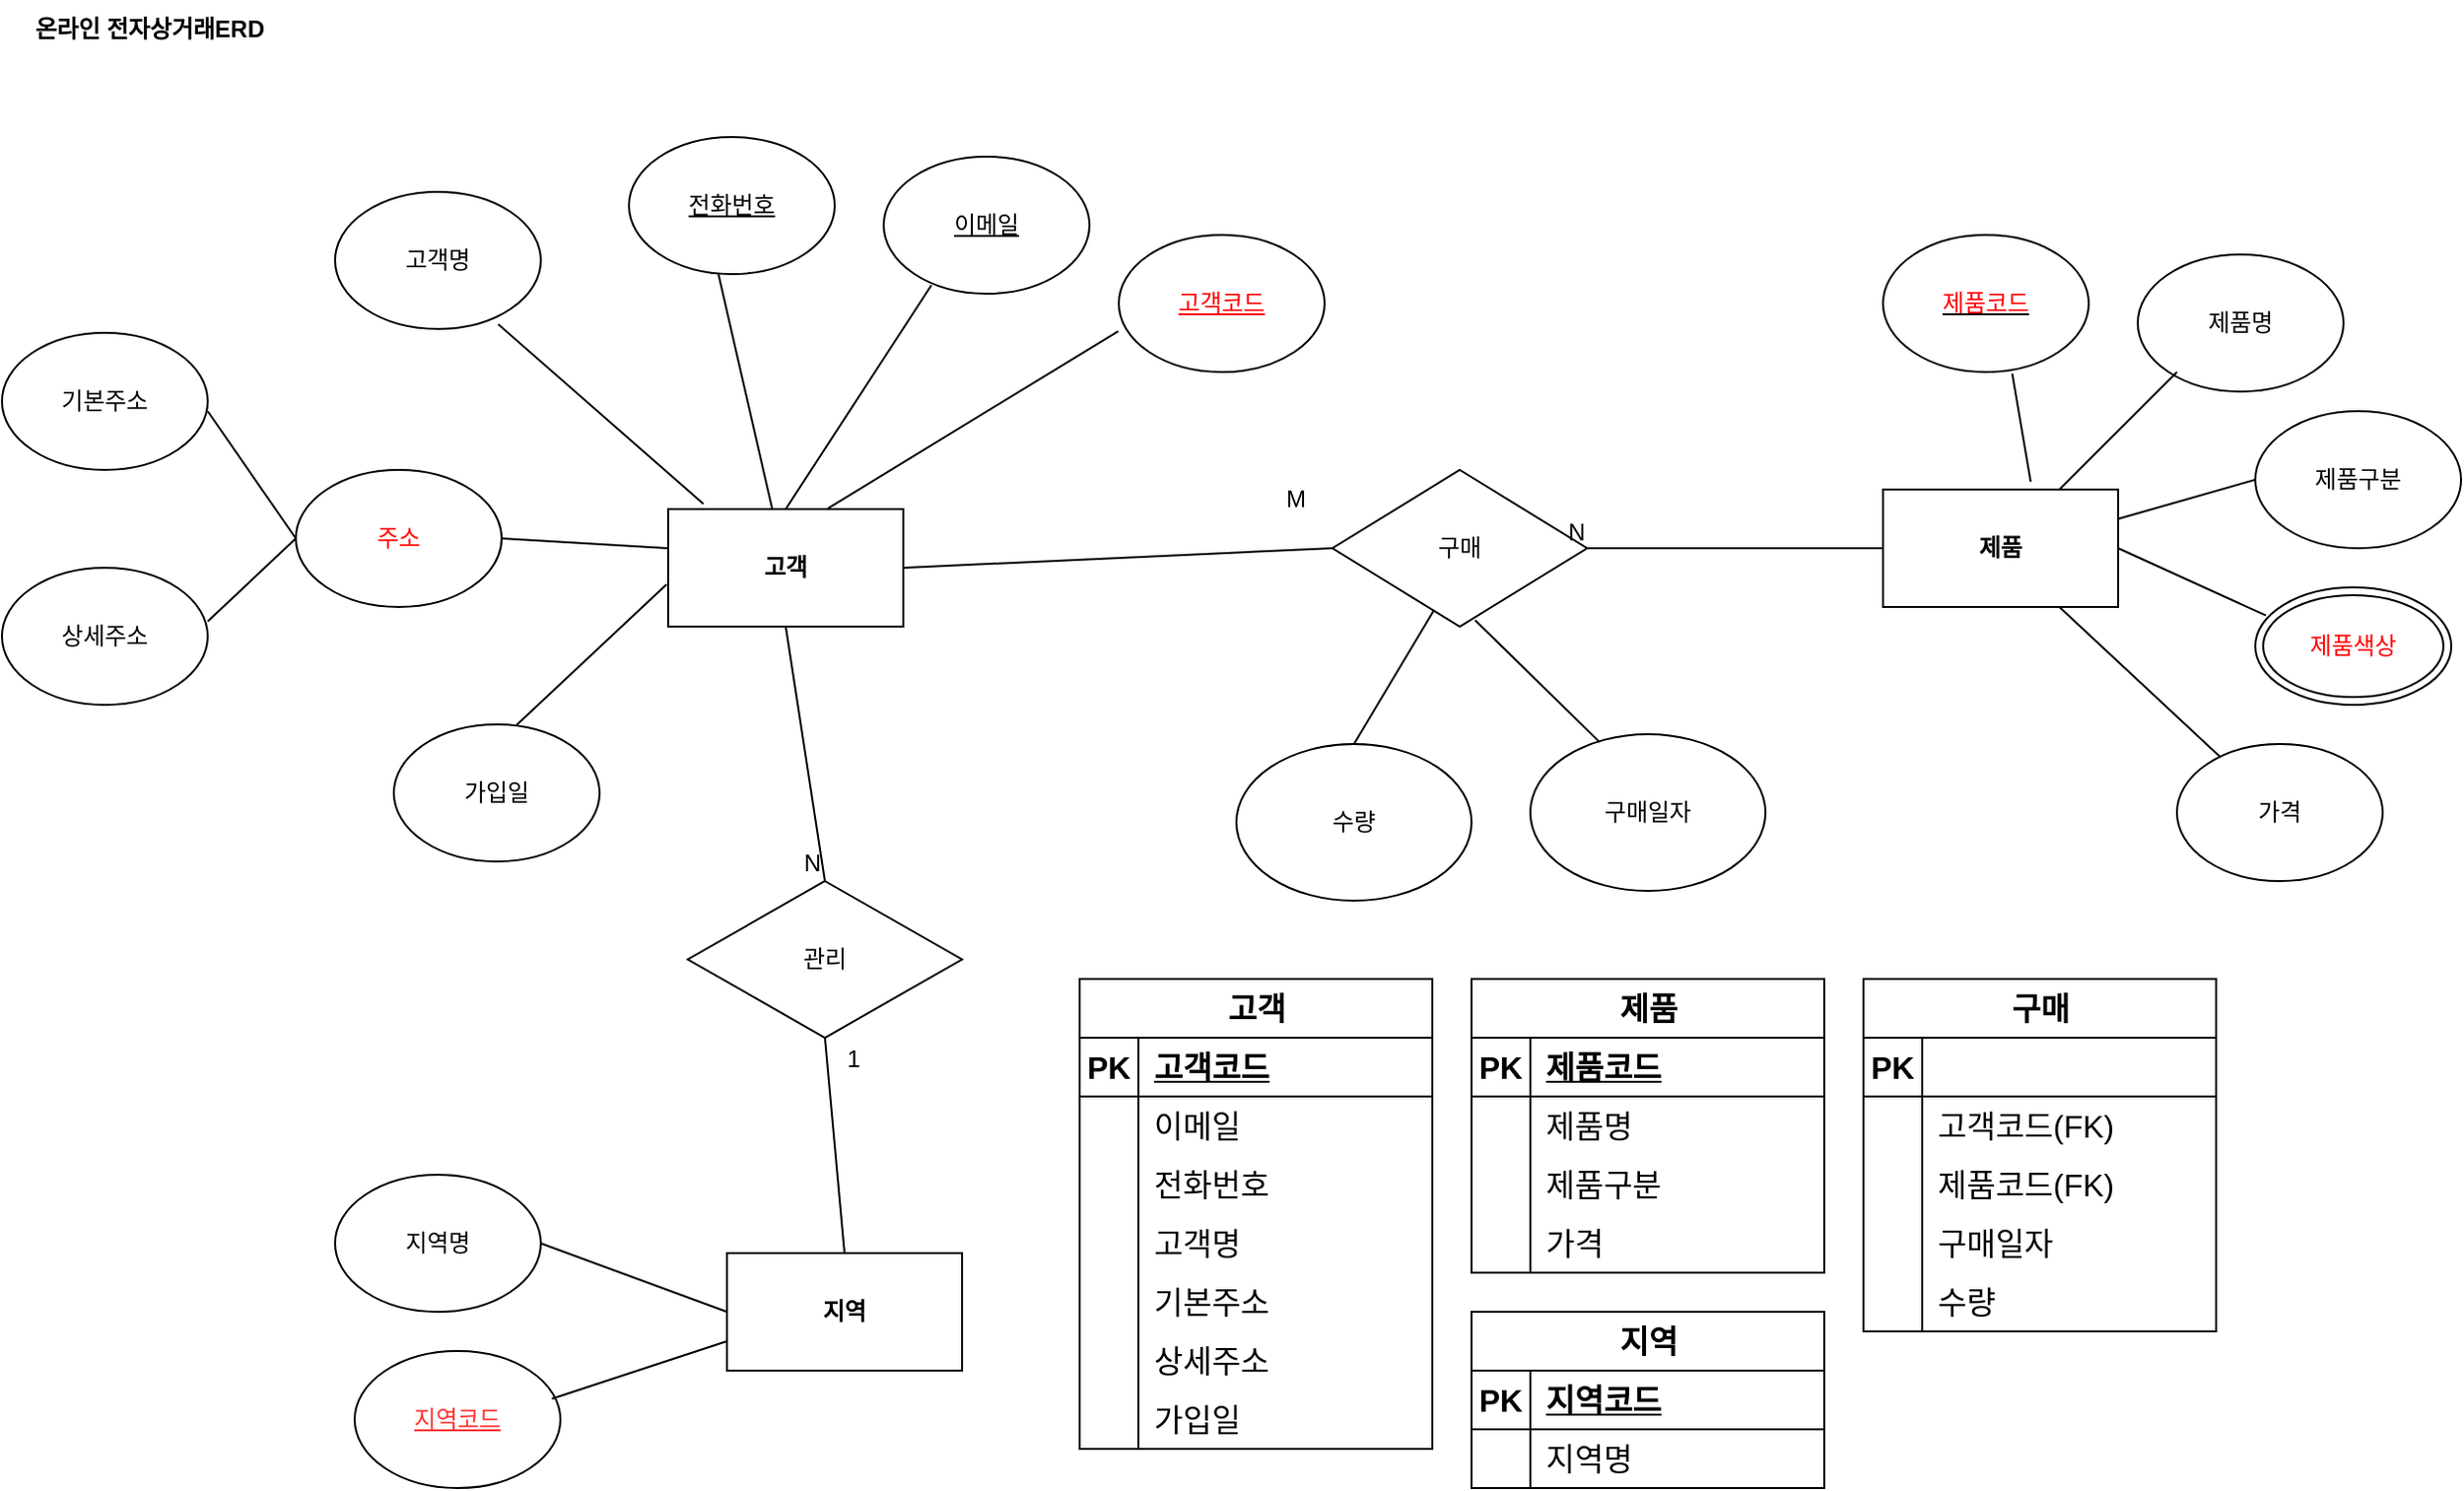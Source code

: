 <mxfile version="22.1.16" type="github">
  <diagram name="페이지-1" id="Gq8Mpnn2JN46EDsMWv6A">
    <mxGraphModel dx="571" dy="670" grid="1" gridSize="10" guides="1" tooltips="1" connect="1" arrows="1" fold="1" page="1" pageScale="1" pageWidth="1390" pageHeight="980" math="0" shadow="0">
      <root>
        <mxCell id="0" />
        <mxCell id="1" parent="0" />
        <mxCell id="vowOgIwN2U-q6foPGj1b-1" value="&lt;b&gt;고객&lt;/b&gt;" style="rounded=0;whiteSpace=wrap;html=1;" parent="1" vertex="1">
          <mxGeometry x="380" y="390" width="120" height="60" as="geometry" />
        </mxCell>
        <mxCell id="vowOgIwN2U-q6foPGj1b-2" value="&lt;font color=&quot;#ff0000&quot;&gt;&lt;u&gt;고객코드&lt;/u&gt;&lt;/font&gt;" style="ellipse;whiteSpace=wrap;html=1;" parent="1" vertex="1">
          <mxGeometry x="610" y="250" width="105" height="70" as="geometry" />
        </mxCell>
        <mxCell id="vowOgIwN2U-q6foPGj1b-4" value="&lt;u&gt;전화번호&lt;/u&gt;" style="ellipse;whiteSpace=wrap;html=1;" parent="1" vertex="1">
          <mxGeometry x="360" y="200" width="105" height="70" as="geometry" />
        </mxCell>
        <mxCell id="vowOgIwN2U-q6foPGj1b-5" value="고객명" style="ellipse;whiteSpace=wrap;html=1;" parent="1" vertex="1">
          <mxGeometry x="210" y="228" width="105" height="70" as="geometry" />
        </mxCell>
        <mxCell id="vowOgIwN2U-q6foPGj1b-6" value="&lt;u&gt;이메일&lt;/u&gt;" style="ellipse;whiteSpace=wrap;html=1;" parent="1" vertex="1">
          <mxGeometry x="490" y="210" width="105" height="70" as="geometry" />
        </mxCell>
        <mxCell id="vowOgIwN2U-q6foPGj1b-9" value="가입일" style="ellipse;whiteSpace=wrap;html=1;" parent="1" vertex="1">
          <mxGeometry x="240" y="500" width="105" height="70" as="geometry" />
        </mxCell>
        <mxCell id="vowOgIwN2U-q6foPGj1b-10" value="&lt;font color=&quot;#ff0000&quot;&gt;주소&lt;/font&gt;" style="ellipse;whiteSpace=wrap;html=1;" parent="1" vertex="1">
          <mxGeometry x="190" y="370" width="105" height="70" as="geometry" />
        </mxCell>
        <mxCell id="vowOgIwN2U-q6foPGj1b-11" value="기본주소" style="ellipse;whiteSpace=wrap;html=1;" parent="1" vertex="1">
          <mxGeometry x="40" y="300" width="105" height="70" as="geometry" />
        </mxCell>
        <mxCell id="vowOgIwN2U-q6foPGj1b-12" value="상세주소" style="ellipse;whiteSpace=wrap;html=1;" parent="1" vertex="1">
          <mxGeometry x="40" y="420" width="105" height="70" as="geometry" />
        </mxCell>
        <mxCell id="vowOgIwN2U-q6foPGj1b-13" value="&lt;b&gt;제품&lt;/b&gt;" style="rounded=0;whiteSpace=wrap;html=1;" parent="1" vertex="1">
          <mxGeometry x="1000" y="380" width="120" height="60" as="geometry" />
        </mxCell>
        <mxCell id="vowOgIwN2U-q6foPGj1b-14" value="제품명" style="ellipse;whiteSpace=wrap;html=1;" parent="1" vertex="1">
          <mxGeometry x="1130" y="260" width="105" height="70" as="geometry" />
        </mxCell>
        <mxCell id="vowOgIwN2U-q6foPGj1b-15" value="&lt;u&gt;&lt;font color=&quot;#ff0000&quot;&gt;제품코드&lt;/font&gt;&lt;/u&gt;" style="ellipse;whiteSpace=wrap;html=1;" parent="1" vertex="1">
          <mxGeometry x="1000" y="250" width="105" height="70" as="geometry" />
        </mxCell>
        <mxCell id="vowOgIwN2U-q6foPGj1b-16" value="제품구분" style="ellipse;whiteSpace=wrap;html=1;" parent="1" vertex="1">
          <mxGeometry x="1190" y="340" width="105" height="70" as="geometry" />
        </mxCell>
        <mxCell id="vowOgIwN2U-q6foPGj1b-18" value="가격" style="ellipse;whiteSpace=wrap;html=1;" parent="1" vertex="1">
          <mxGeometry x="1150" y="510" width="105" height="70" as="geometry" />
        </mxCell>
        <mxCell id="vowOgIwN2U-q6foPGj1b-20" value="&lt;b&gt;지역&lt;/b&gt;" style="rounded=0;whiteSpace=wrap;html=1;" parent="1" vertex="1">
          <mxGeometry x="410" y="770" width="120" height="60" as="geometry" />
        </mxCell>
        <mxCell id="vowOgIwN2U-q6foPGj1b-21" value="지역명" style="ellipse;whiteSpace=wrap;html=1;" parent="1" vertex="1">
          <mxGeometry x="210" y="730" width="105" height="70" as="geometry" />
        </mxCell>
        <mxCell id="vowOgIwN2U-q6foPGj1b-22" value="&lt;font color=&quot;#ff3333&quot;&gt;&lt;u&gt;지역코드&lt;/u&gt;&lt;/font&gt;" style="ellipse;whiteSpace=wrap;html=1;" parent="1" vertex="1">
          <mxGeometry x="220" y="820" width="105" height="70" as="geometry" />
        </mxCell>
        <mxCell id="vowOgIwN2U-q6foPGj1b-24" value="" style="endArrow=none;html=1;rounded=0;exitX=0.5;exitY=0;exitDx=0;exitDy=0;entryX=0.232;entryY=0.937;entryDx=0;entryDy=0;entryPerimeter=0;" parent="1" source="vowOgIwN2U-q6foPGj1b-1" target="vowOgIwN2U-q6foPGj1b-6" edge="1">
          <mxGeometry width="50" height="50" relative="1" as="geometry">
            <mxPoint x="539.58" y="396.16" as="sourcePoint" />
            <mxPoint x="520" y="300" as="targetPoint" />
          </mxGeometry>
        </mxCell>
        <mxCell id="vowOgIwN2U-q6foPGj1b-25" value="" style="endArrow=none;html=1;rounded=0;entryX=0.5;entryY=1;entryDx=0;entryDy=0;" parent="1" source="vowOgIwN2U-q6foPGj1b-1" edge="1">
          <mxGeometry width="50" height="50" relative="1" as="geometry">
            <mxPoint x="419.35" y="385.02" as="sourcePoint" />
            <mxPoint x="405.65" y="270" as="targetPoint" />
          </mxGeometry>
        </mxCell>
        <mxCell id="vowOgIwN2U-q6foPGj1b-26" value="" style="endArrow=none;html=1;rounded=0;entryX=0.793;entryY=0.966;entryDx=0;entryDy=0;entryPerimeter=0;exitX=0.15;exitY=-0.044;exitDx=0;exitDy=0;exitPerimeter=0;" parent="1" source="vowOgIwN2U-q6foPGj1b-1" target="vowOgIwN2U-q6foPGj1b-5" edge="1">
          <mxGeometry width="50" height="50" relative="1" as="geometry">
            <mxPoint x="337.35" y="418" as="sourcePoint" />
            <mxPoint x="310" y="298" as="targetPoint" />
          </mxGeometry>
        </mxCell>
        <mxCell id="vowOgIwN2U-q6foPGj1b-27" value="" style="endArrow=none;html=1;rounded=0;exitX=0.679;exitY=-0.005;exitDx=0;exitDy=0;exitPerimeter=0;entryX=-0.003;entryY=0.702;entryDx=0;entryDy=0;entryPerimeter=0;" parent="1" source="vowOgIwN2U-q6foPGj1b-1" target="vowOgIwN2U-q6foPGj1b-2" edge="1">
          <mxGeometry width="50" height="50" relative="1" as="geometry">
            <mxPoint x="471.98" y="390.0" as="sourcePoint" />
            <mxPoint x="613.016" y="310.353" as="targetPoint" />
          </mxGeometry>
        </mxCell>
        <mxCell id="vowOgIwN2U-q6foPGj1b-34" value="" style="endArrow=none;html=1;rounded=0;exitX=1;exitY=0.5;exitDx=0;exitDy=0;" parent="1" source="vowOgIwN2U-q6foPGj1b-10" edge="1">
          <mxGeometry width="50" height="50" relative="1" as="geometry">
            <mxPoint x="330" y="460" as="sourcePoint" />
            <mxPoint x="380" y="410" as="targetPoint" />
          </mxGeometry>
        </mxCell>
        <mxCell id="vowOgIwN2U-q6foPGj1b-36" value="" style="endArrow=none;html=1;rounded=0;entryX=-0.007;entryY=0.642;entryDx=0;entryDy=0;entryPerimeter=0;exitX=0.597;exitY=0.004;exitDx=0;exitDy=0;exitPerimeter=0;" parent="1" source="vowOgIwN2U-q6foPGj1b-9" target="vowOgIwN2U-q6foPGj1b-1" edge="1">
          <mxGeometry width="50" height="50" relative="1" as="geometry">
            <mxPoint x="315" y="490" as="sourcePoint" />
            <mxPoint x="365" y="440" as="targetPoint" />
          </mxGeometry>
        </mxCell>
        <mxCell id="vowOgIwN2U-q6foPGj1b-37" value="" style="endArrow=none;html=1;rounded=0;entryX=0;entryY=0.5;entryDx=0;entryDy=0;" parent="1" target="vowOgIwN2U-q6foPGj1b-10" edge="1">
          <mxGeometry width="50" height="50" relative="1" as="geometry">
            <mxPoint x="145" y="340" as="sourcePoint" />
            <mxPoint x="190" y="400" as="targetPoint" />
          </mxGeometry>
        </mxCell>
        <mxCell id="vowOgIwN2U-q6foPGj1b-38" value="" style="endArrow=none;html=1;rounded=0;entryX=0;entryY=0.5;entryDx=0;entryDy=0;exitX=1;exitY=0.391;exitDx=0;exitDy=0;exitPerimeter=0;" parent="1" source="vowOgIwN2U-q6foPGj1b-12" target="vowOgIwN2U-q6foPGj1b-10" edge="1">
          <mxGeometry width="50" height="50" relative="1" as="geometry">
            <mxPoint x="145" y="429.57" as="sourcePoint" />
            <mxPoint x="191" y="480.57" as="targetPoint" />
          </mxGeometry>
        </mxCell>
        <mxCell id="vowOgIwN2U-q6foPGj1b-42" value="" style="endArrow=none;html=1;rounded=0;exitX=0.75;exitY=0;exitDx=0;exitDy=0;" parent="1" source="vowOgIwN2U-q6foPGj1b-13" edge="1">
          <mxGeometry width="50" height="50" relative="1" as="geometry">
            <mxPoint x="1100" y="370" as="sourcePoint" />
            <mxPoint x="1150" y="320" as="targetPoint" />
          </mxGeometry>
        </mxCell>
        <mxCell id="vowOgIwN2U-q6foPGj1b-43" value="" style="endArrow=none;html=1;rounded=0;entryX=0.628;entryY=1.012;entryDx=0;entryDy=0;entryPerimeter=0;exitX=0.628;exitY=-0.065;exitDx=0;exitDy=0;exitPerimeter=0;" parent="1" source="vowOgIwN2U-q6foPGj1b-13" target="vowOgIwN2U-q6foPGj1b-15" edge="1">
          <mxGeometry width="50" height="50" relative="1" as="geometry">
            <mxPoint x="1027.5" y="380" as="sourcePoint" />
            <mxPoint x="1077.5" y="330" as="targetPoint" />
          </mxGeometry>
        </mxCell>
        <mxCell id="vowOgIwN2U-q6foPGj1b-48" value="" style="endArrow=none;html=1;rounded=0;exitX=1;exitY=0.5;exitDx=0;exitDy=0;entryX=0;entryY=0.5;entryDx=0;entryDy=0;" parent="1" source="vowOgIwN2U-q6foPGj1b-21" target="vowOgIwN2U-q6foPGj1b-20" edge="1">
          <mxGeometry width="50" height="50" relative="1" as="geometry">
            <mxPoint x="320" y="760" as="sourcePoint" />
            <mxPoint x="380" y="720" as="targetPoint" />
          </mxGeometry>
        </mxCell>
        <mxCell id="vowOgIwN2U-q6foPGj1b-50" value="" style="endArrow=none;html=1;rounded=0;exitX=0.959;exitY=0.348;exitDx=0;exitDy=0;exitPerimeter=0;entryX=0;entryY=0.75;entryDx=0;entryDy=0;" parent="1" source="vowOgIwN2U-q6foPGj1b-22" target="vowOgIwN2U-q6foPGj1b-20" edge="1">
          <mxGeometry width="50" height="50" relative="1" as="geometry">
            <mxPoint x="320" y="860" as="sourcePoint" />
            <mxPoint x="370" y="810" as="targetPoint" />
          </mxGeometry>
        </mxCell>
        <mxCell id="vowOgIwN2U-q6foPGj1b-52" value="" style="endArrow=none;html=1;rounded=0;exitX=1;exitY=0.25;exitDx=0;exitDy=0;entryX=0;entryY=0.5;entryDx=0;entryDy=0;" parent="1" source="vowOgIwN2U-q6foPGj1b-13" target="vowOgIwN2U-q6foPGj1b-16" edge="1">
          <mxGeometry width="50" height="50" relative="1" as="geometry">
            <mxPoint x="1130" y="420" as="sourcePoint" />
            <mxPoint x="1180" y="370" as="targetPoint" />
          </mxGeometry>
        </mxCell>
        <mxCell id="vowOgIwN2U-q6foPGj1b-53" value="" style="endArrow=none;html=1;rounded=0;exitX=1;exitY=0.5;exitDx=0;exitDy=0;entryX=0.054;entryY=0.239;entryDx=0;entryDy=0;entryPerimeter=0;" parent="1" source="vowOgIwN2U-q6foPGj1b-13" target="vowOgIwN2U-q6foPGj1b-57" edge="1">
          <mxGeometry width="50" height="50" relative="1" as="geometry">
            <mxPoint x="1130" y="460" as="sourcePoint" />
            <mxPoint x="1190" y="450.02" as="targetPoint" />
          </mxGeometry>
        </mxCell>
        <mxCell id="vowOgIwN2U-q6foPGj1b-55" value="" style="endArrow=none;html=1;rounded=0;entryX=0.75;entryY=1;entryDx=0;entryDy=0;" parent="1" source="vowOgIwN2U-q6foPGj1b-18" target="vowOgIwN2U-q6foPGj1b-13" edge="1">
          <mxGeometry width="50" height="50" relative="1" as="geometry">
            <mxPoint x="1100" y="510" as="sourcePoint" />
            <mxPoint x="1150" y="460" as="targetPoint" />
          </mxGeometry>
        </mxCell>
        <mxCell id="vowOgIwN2U-q6foPGj1b-57" value="&lt;font color=&quot;#ff0000&quot;&gt;제품색상&lt;/font&gt;" style="ellipse;shape=doubleEllipse;whiteSpace=wrap;html=1;" parent="1" vertex="1">
          <mxGeometry x="1190" y="430" width="100" height="60" as="geometry" />
        </mxCell>
        <mxCell id="vowOgIwN2U-q6foPGj1b-58" value="관리" style="rhombus;whiteSpace=wrap;html=1;" parent="1" vertex="1">
          <mxGeometry x="390" y="580" width="140" height="80" as="geometry" />
        </mxCell>
        <mxCell id="vowOgIwN2U-q6foPGj1b-59" value="" style="endArrow=none;html=1;rounded=0;exitX=0.5;exitY=1;exitDx=0;exitDy=0;entryX=0.5;entryY=0;entryDx=0;entryDy=0;" parent="1" source="vowOgIwN2U-q6foPGj1b-1" target="vowOgIwN2U-q6foPGj1b-58" edge="1">
          <mxGeometry relative="1" as="geometry">
            <mxPoint x="435" y="500" as="sourcePoint" />
            <mxPoint x="595" y="500" as="targetPoint" />
          </mxGeometry>
        </mxCell>
        <mxCell id="vowOgIwN2U-q6foPGj1b-60" value="N" style="resizable=0;html=1;whiteSpace=wrap;align=right;verticalAlign=bottom;" parent="vowOgIwN2U-q6foPGj1b-59" connectable="0" vertex="1">
          <mxGeometry x="1" relative="1" as="geometry" />
        </mxCell>
        <mxCell id="vowOgIwN2U-q6foPGj1b-61" value="" style="endArrow=none;html=1;rounded=0;entryX=0.5;entryY=1;entryDx=0;entryDy=0;exitX=0.5;exitY=0;exitDx=0;exitDy=0;" parent="1" source="vowOgIwN2U-q6foPGj1b-20" target="vowOgIwN2U-q6foPGj1b-58" edge="1">
          <mxGeometry relative="1" as="geometry">
            <mxPoint x="390" y="720" as="sourcePoint" />
            <mxPoint x="550" y="720" as="targetPoint" />
          </mxGeometry>
        </mxCell>
        <mxCell id="vowOgIwN2U-q6foPGj1b-62" value="1" style="resizable=0;html=1;whiteSpace=wrap;align=right;verticalAlign=bottom;" parent="vowOgIwN2U-q6foPGj1b-61" connectable="0" vertex="1">
          <mxGeometry x="1" relative="1" as="geometry">
            <mxPoint x="20" y="20" as="offset" />
          </mxGeometry>
        </mxCell>
        <mxCell id="vowOgIwN2U-q6foPGj1b-63" value="구매" style="rhombus;whiteSpace=wrap;html=1;" parent="1" vertex="1">
          <mxGeometry x="719" y="370" width="130" height="80" as="geometry" />
        </mxCell>
        <mxCell id="vowOgIwN2U-q6foPGj1b-64" value="" style="endArrow=none;html=1;rounded=0;exitX=0;exitY=0.5;exitDx=0;exitDy=0;entryX=1;entryY=0.5;entryDx=0;entryDy=0;" parent="1" source="vowOgIwN2U-q6foPGj1b-13" target="vowOgIwN2U-q6foPGj1b-63" edge="1">
          <mxGeometry relative="1" as="geometry">
            <mxPoint x="990" y="410" as="sourcePoint" />
            <mxPoint x="850" y="409" as="targetPoint" />
          </mxGeometry>
        </mxCell>
        <mxCell id="vowOgIwN2U-q6foPGj1b-65" value="N" style="resizable=0;html=1;whiteSpace=wrap;align=right;verticalAlign=bottom;" parent="vowOgIwN2U-q6foPGj1b-64" connectable="0" vertex="1">
          <mxGeometry x="1" relative="1" as="geometry" />
        </mxCell>
        <mxCell id="vowOgIwN2U-q6foPGj1b-66" value="" style="endArrow=none;html=1;rounded=0;exitX=1;exitY=0.5;exitDx=0;exitDy=0;entryX=0;entryY=0.5;entryDx=0;entryDy=0;" parent="1" source="vowOgIwN2U-q6foPGj1b-1" target="vowOgIwN2U-q6foPGj1b-63" edge="1">
          <mxGeometry relative="1" as="geometry">
            <mxPoint x="510" y="430" as="sourcePoint" />
            <mxPoint x="670" y="430" as="targetPoint" />
          </mxGeometry>
        </mxCell>
        <mxCell id="vowOgIwN2U-q6foPGj1b-67" value="M" style="text;html=1;align=center;verticalAlign=middle;resizable=0;points=[];autosize=1;strokeColor=none;fillColor=none;" parent="1" vertex="1">
          <mxGeometry x="685" y="370" width="30" height="30" as="geometry" />
        </mxCell>
        <mxCell id="vowOgIwN2U-q6foPGj1b-68" value="수량" style="ellipse;whiteSpace=wrap;html=1;" parent="1" vertex="1">
          <mxGeometry x="670" y="510" width="120" height="80" as="geometry" />
        </mxCell>
        <mxCell id="vowOgIwN2U-q6foPGj1b-69" value="구매일자" style="ellipse;whiteSpace=wrap;html=1;" parent="1" vertex="1">
          <mxGeometry x="820" y="505" width="120" height="80" as="geometry" />
        </mxCell>
        <mxCell id="vowOgIwN2U-q6foPGj1b-71" value="" style="endArrow=none;html=1;rounded=0;entryX=0.397;entryY=0.9;entryDx=0;entryDy=0;entryPerimeter=0;exitX=0.5;exitY=0;exitDx=0;exitDy=0;" parent="1" source="vowOgIwN2U-q6foPGj1b-68" target="vowOgIwN2U-q6foPGj1b-63" edge="1">
          <mxGeometry width="50" height="50" relative="1" as="geometry">
            <mxPoint x="685" y="485" as="sourcePoint" />
            <mxPoint x="735" y="435" as="targetPoint" />
          </mxGeometry>
        </mxCell>
        <mxCell id="vowOgIwN2U-q6foPGj1b-72" value="" style="endArrow=none;html=1;rounded=0;exitX=0.295;exitY=0.051;exitDx=0;exitDy=0;exitPerimeter=0;entryX=0.56;entryY=0.959;entryDx=0;entryDy=0;entryPerimeter=0;" parent="1" source="vowOgIwN2U-q6foPGj1b-69" target="vowOgIwN2U-q6foPGj1b-63" edge="1">
          <mxGeometry width="50" height="50" relative="1" as="geometry">
            <mxPoint x="800" y="508" as="sourcePoint" />
            <mxPoint x="800" y="460" as="targetPoint" />
          </mxGeometry>
        </mxCell>
        <mxCell id="vowOgIwN2U-q6foPGj1b-73" value="&lt;b&gt;온라인 전자상거래ERD&lt;/b&gt;" style="text;html=1;align=center;verticalAlign=middle;resizable=0;points=[];autosize=1;strokeColor=none;fillColor=none;" parent="1" vertex="1">
          <mxGeometry x="40" y="130" width="150" height="30" as="geometry" />
        </mxCell>
        <mxCell id="w_WEyZHLhwYqxQTG-O3H-2" value="고객" style="shape=table;startSize=30;container=1;collapsible=1;childLayout=tableLayout;fixedRows=1;rowLines=0;fontStyle=1;align=center;resizeLast=1;html=1;fontSize=16;" vertex="1" parent="1">
          <mxGeometry x="590" y="630" width="180" height="240" as="geometry" />
        </mxCell>
        <mxCell id="w_WEyZHLhwYqxQTG-O3H-3" value="" style="shape=tableRow;horizontal=0;startSize=0;swimlaneHead=0;swimlaneBody=0;fillColor=none;collapsible=0;dropTarget=0;points=[[0,0.5],[1,0.5]];portConstraint=eastwest;top=0;left=0;right=0;bottom=1;fontSize=16;" vertex="1" parent="w_WEyZHLhwYqxQTG-O3H-2">
          <mxGeometry y="30" width="180" height="30" as="geometry" />
        </mxCell>
        <mxCell id="w_WEyZHLhwYqxQTG-O3H-4" value="PK" style="shape=partialRectangle;connectable=0;fillColor=none;top=0;left=0;bottom=0;right=0;fontStyle=1;overflow=hidden;whiteSpace=wrap;html=1;fontSize=16;" vertex="1" parent="w_WEyZHLhwYqxQTG-O3H-3">
          <mxGeometry width="30" height="30" as="geometry">
            <mxRectangle width="30" height="30" as="alternateBounds" />
          </mxGeometry>
        </mxCell>
        <mxCell id="w_WEyZHLhwYqxQTG-O3H-5" value="고객코드" style="shape=partialRectangle;connectable=0;fillColor=none;top=0;left=0;bottom=0;right=0;align=left;spacingLeft=6;fontStyle=5;overflow=hidden;whiteSpace=wrap;html=1;fontSize=16;" vertex="1" parent="w_WEyZHLhwYqxQTG-O3H-3">
          <mxGeometry x="30" width="150" height="30" as="geometry">
            <mxRectangle width="150" height="30" as="alternateBounds" />
          </mxGeometry>
        </mxCell>
        <mxCell id="w_WEyZHLhwYqxQTG-O3H-6" value="" style="shape=tableRow;horizontal=0;startSize=0;swimlaneHead=0;swimlaneBody=0;fillColor=none;collapsible=0;dropTarget=0;points=[[0,0.5],[1,0.5]];portConstraint=eastwest;top=0;left=0;right=0;bottom=0;fontSize=16;" vertex="1" parent="w_WEyZHLhwYqxQTG-O3H-2">
          <mxGeometry y="60" width="180" height="30" as="geometry" />
        </mxCell>
        <mxCell id="w_WEyZHLhwYqxQTG-O3H-7" value="" style="shape=partialRectangle;connectable=0;fillColor=none;top=0;left=0;bottom=0;right=0;editable=1;overflow=hidden;whiteSpace=wrap;html=1;fontSize=16;" vertex="1" parent="w_WEyZHLhwYqxQTG-O3H-6">
          <mxGeometry width="30" height="30" as="geometry">
            <mxRectangle width="30" height="30" as="alternateBounds" />
          </mxGeometry>
        </mxCell>
        <mxCell id="w_WEyZHLhwYqxQTG-O3H-8" value="이메일" style="shape=partialRectangle;connectable=0;fillColor=none;top=0;left=0;bottom=0;right=0;align=left;spacingLeft=6;overflow=hidden;whiteSpace=wrap;html=1;fontSize=16;" vertex="1" parent="w_WEyZHLhwYqxQTG-O3H-6">
          <mxGeometry x="30" width="150" height="30" as="geometry">
            <mxRectangle width="150" height="30" as="alternateBounds" />
          </mxGeometry>
        </mxCell>
        <mxCell id="w_WEyZHLhwYqxQTG-O3H-9" value="" style="shape=tableRow;horizontal=0;startSize=0;swimlaneHead=0;swimlaneBody=0;fillColor=none;collapsible=0;dropTarget=0;points=[[0,0.5],[1,0.5]];portConstraint=eastwest;top=0;left=0;right=0;bottom=0;fontSize=16;" vertex="1" parent="w_WEyZHLhwYqxQTG-O3H-2">
          <mxGeometry y="90" width="180" height="30" as="geometry" />
        </mxCell>
        <mxCell id="w_WEyZHLhwYqxQTG-O3H-10" value="" style="shape=partialRectangle;connectable=0;fillColor=none;top=0;left=0;bottom=0;right=0;editable=1;overflow=hidden;whiteSpace=wrap;html=1;fontSize=16;" vertex="1" parent="w_WEyZHLhwYqxQTG-O3H-9">
          <mxGeometry width="30" height="30" as="geometry">
            <mxRectangle width="30" height="30" as="alternateBounds" />
          </mxGeometry>
        </mxCell>
        <mxCell id="w_WEyZHLhwYqxQTG-O3H-11" value="전화번호" style="shape=partialRectangle;connectable=0;fillColor=none;top=0;left=0;bottom=0;right=0;align=left;spacingLeft=6;overflow=hidden;whiteSpace=wrap;html=1;fontSize=16;" vertex="1" parent="w_WEyZHLhwYqxQTG-O3H-9">
          <mxGeometry x="30" width="150" height="30" as="geometry">
            <mxRectangle width="150" height="30" as="alternateBounds" />
          </mxGeometry>
        </mxCell>
        <mxCell id="w_WEyZHLhwYqxQTG-O3H-12" value="" style="shape=tableRow;horizontal=0;startSize=0;swimlaneHead=0;swimlaneBody=0;fillColor=none;collapsible=0;dropTarget=0;points=[[0,0.5],[1,0.5]];portConstraint=eastwest;top=0;left=0;right=0;bottom=0;fontSize=16;" vertex="1" parent="w_WEyZHLhwYqxQTG-O3H-2">
          <mxGeometry y="120" width="180" height="30" as="geometry" />
        </mxCell>
        <mxCell id="w_WEyZHLhwYqxQTG-O3H-13" value="" style="shape=partialRectangle;connectable=0;fillColor=none;top=0;left=0;bottom=0;right=0;editable=1;overflow=hidden;whiteSpace=wrap;html=1;fontSize=16;" vertex="1" parent="w_WEyZHLhwYqxQTG-O3H-12">
          <mxGeometry width="30" height="30" as="geometry">
            <mxRectangle width="30" height="30" as="alternateBounds" />
          </mxGeometry>
        </mxCell>
        <mxCell id="w_WEyZHLhwYqxQTG-O3H-14" value="고객명" style="shape=partialRectangle;connectable=0;fillColor=none;top=0;left=0;bottom=0;right=0;align=left;spacingLeft=6;overflow=hidden;whiteSpace=wrap;html=1;fontSize=16;" vertex="1" parent="w_WEyZHLhwYqxQTG-O3H-12">
          <mxGeometry x="30" width="150" height="30" as="geometry">
            <mxRectangle width="150" height="30" as="alternateBounds" />
          </mxGeometry>
        </mxCell>
        <mxCell id="w_WEyZHLhwYqxQTG-O3H-16" value="" style="shape=tableRow;horizontal=0;startSize=0;swimlaneHead=0;swimlaneBody=0;fillColor=none;collapsible=0;dropTarget=0;points=[[0,0.5],[1,0.5]];portConstraint=eastwest;top=0;left=0;right=0;bottom=0;fontSize=16;" vertex="1" parent="w_WEyZHLhwYqxQTG-O3H-2">
          <mxGeometry y="150" width="180" height="30" as="geometry" />
        </mxCell>
        <mxCell id="w_WEyZHLhwYqxQTG-O3H-17" value="" style="shape=partialRectangle;connectable=0;fillColor=none;top=0;left=0;bottom=0;right=0;editable=1;overflow=hidden;whiteSpace=wrap;html=1;fontSize=16;" vertex="1" parent="w_WEyZHLhwYqxQTG-O3H-16">
          <mxGeometry width="30" height="30" as="geometry">
            <mxRectangle width="30" height="30" as="alternateBounds" />
          </mxGeometry>
        </mxCell>
        <mxCell id="w_WEyZHLhwYqxQTG-O3H-18" value="기본주소" style="shape=partialRectangle;connectable=0;fillColor=none;top=0;left=0;bottom=0;right=0;align=left;spacingLeft=6;overflow=hidden;whiteSpace=wrap;html=1;fontSize=16;" vertex="1" parent="w_WEyZHLhwYqxQTG-O3H-16">
          <mxGeometry x="30" width="150" height="30" as="geometry">
            <mxRectangle width="150" height="30" as="alternateBounds" />
          </mxGeometry>
        </mxCell>
        <mxCell id="w_WEyZHLhwYqxQTG-O3H-19" value="" style="shape=tableRow;horizontal=0;startSize=0;swimlaneHead=0;swimlaneBody=0;fillColor=none;collapsible=0;dropTarget=0;points=[[0,0.5],[1,0.5]];portConstraint=eastwest;top=0;left=0;right=0;bottom=0;fontSize=16;" vertex="1" parent="w_WEyZHLhwYqxQTG-O3H-2">
          <mxGeometry y="180" width="180" height="30" as="geometry" />
        </mxCell>
        <mxCell id="w_WEyZHLhwYqxQTG-O3H-20" value="" style="shape=partialRectangle;connectable=0;fillColor=none;top=0;left=0;bottom=0;right=0;editable=1;overflow=hidden;whiteSpace=wrap;html=1;fontSize=16;" vertex="1" parent="w_WEyZHLhwYqxQTG-O3H-19">
          <mxGeometry width="30" height="30" as="geometry">
            <mxRectangle width="30" height="30" as="alternateBounds" />
          </mxGeometry>
        </mxCell>
        <mxCell id="w_WEyZHLhwYqxQTG-O3H-21" value="상세주소" style="shape=partialRectangle;connectable=0;fillColor=none;top=0;left=0;bottom=0;right=0;align=left;spacingLeft=6;overflow=hidden;whiteSpace=wrap;html=1;fontSize=16;" vertex="1" parent="w_WEyZHLhwYqxQTG-O3H-19">
          <mxGeometry x="30" width="150" height="30" as="geometry">
            <mxRectangle width="150" height="30" as="alternateBounds" />
          </mxGeometry>
        </mxCell>
        <mxCell id="w_WEyZHLhwYqxQTG-O3H-41" value="" style="shape=tableRow;horizontal=0;startSize=0;swimlaneHead=0;swimlaneBody=0;fillColor=none;collapsible=0;dropTarget=0;points=[[0,0.5],[1,0.5]];portConstraint=eastwest;top=0;left=0;right=0;bottom=0;fontSize=16;" vertex="1" parent="w_WEyZHLhwYqxQTG-O3H-2">
          <mxGeometry y="210" width="180" height="30" as="geometry" />
        </mxCell>
        <mxCell id="w_WEyZHLhwYqxQTG-O3H-42" value="" style="shape=partialRectangle;connectable=0;fillColor=none;top=0;left=0;bottom=0;right=0;editable=1;overflow=hidden;whiteSpace=wrap;html=1;fontSize=16;" vertex="1" parent="w_WEyZHLhwYqxQTG-O3H-41">
          <mxGeometry width="30" height="30" as="geometry">
            <mxRectangle width="30" height="30" as="alternateBounds" />
          </mxGeometry>
        </mxCell>
        <mxCell id="w_WEyZHLhwYqxQTG-O3H-43" value="가입일" style="shape=partialRectangle;connectable=0;fillColor=none;top=0;left=0;bottom=0;right=0;align=left;spacingLeft=6;overflow=hidden;whiteSpace=wrap;html=1;fontSize=16;" vertex="1" parent="w_WEyZHLhwYqxQTG-O3H-41">
          <mxGeometry x="30" width="150" height="30" as="geometry">
            <mxRectangle width="150" height="30" as="alternateBounds" />
          </mxGeometry>
        </mxCell>
        <mxCell id="w_WEyZHLhwYqxQTG-O3H-22" value="제품" style="shape=table;startSize=30;container=1;collapsible=1;childLayout=tableLayout;fixedRows=1;rowLines=0;fontStyle=1;align=center;resizeLast=1;html=1;fontSize=16;" vertex="1" parent="1">
          <mxGeometry x="790" y="630" width="180" height="150" as="geometry" />
        </mxCell>
        <mxCell id="w_WEyZHLhwYqxQTG-O3H-23" value="" style="shape=tableRow;horizontal=0;startSize=0;swimlaneHead=0;swimlaneBody=0;fillColor=none;collapsible=0;dropTarget=0;points=[[0,0.5],[1,0.5]];portConstraint=eastwest;top=0;left=0;right=0;bottom=1;fontSize=16;" vertex="1" parent="w_WEyZHLhwYqxQTG-O3H-22">
          <mxGeometry y="30" width="180" height="30" as="geometry" />
        </mxCell>
        <mxCell id="w_WEyZHLhwYqxQTG-O3H-24" value="PK" style="shape=partialRectangle;connectable=0;fillColor=none;top=0;left=0;bottom=0;right=0;fontStyle=1;overflow=hidden;whiteSpace=wrap;html=1;fontSize=16;" vertex="1" parent="w_WEyZHLhwYqxQTG-O3H-23">
          <mxGeometry width="30" height="30" as="geometry">
            <mxRectangle width="30" height="30" as="alternateBounds" />
          </mxGeometry>
        </mxCell>
        <mxCell id="w_WEyZHLhwYqxQTG-O3H-25" value="제품코드" style="shape=partialRectangle;connectable=0;fillColor=none;top=0;left=0;bottom=0;right=0;align=left;spacingLeft=6;fontStyle=5;overflow=hidden;whiteSpace=wrap;html=1;fontSize=16;" vertex="1" parent="w_WEyZHLhwYqxQTG-O3H-23">
          <mxGeometry x="30" width="150" height="30" as="geometry">
            <mxRectangle width="150" height="30" as="alternateBounds" />
          </mxGeometry>
        </mxCell>
        <mxCell id="w_WEyZHLhwYqxQTG-O3H-26" value="" style="shape=tableRow;horizontal=0;startSize=0;swimlaneHead=0;swimlaneBody=0;fillColor=none;collapsible=0;dropTarget=0;points=[[0,0.5],[1,0.5]];portConstraint=eastwest;top=0;left=0;right=0;bottom=0;fontSize=16;" vertex="1" parent="w_WEyZHLhwYqxQTG-O3H-22">
          <mxGeometry y="60" width="180" height="30" as="geometry" />
        </mxCell>
        <mxCell id="w_WEyZHLhwYqxQTG-O3H-27" value="" style="shape=partialRectangle;connectable=0;fillColor=none;top=0;left=0;bottom=0;right=0;editable=1;overflow=hidden;whiteSpace=wrap;html=1;fontSize=16;" vertex="1" parent="w_WEyZHLhwYqxQTG-O3H-26">
          <mxGeometry width="30" height="30" as="geometry">
            <mxRectangle width="30" height="30" as="alternateBounds" />
          </mxGeometry>
        </mxCell>
        <mxCell id="w_WEyZHLhwYqxQTG-O3H-28" value="제품명" style="shape=partialRectangle;connectable=0;fillColor=none;top=0;left=0;bottom=0;right=0;align=left;spacingLeft=6;overflow=hidden;whiteSpace=wrap;html=1;fontSize=16;" vertex="1" parent="w_WEyZHLhwYqxQTG-O3H-26">
          <mxGeometry x="30" width="150" height="30" as="geometry">
            <mxRectangle width="150" height="30" as="alternateBounds" />
          </mxGeometry>
        </mxCell>
        <mxCell id="w_WEyZHLhwYqxQTG-O3H-29" value="" style="shape=tableRow;horizontal=0;startSize=0;swimlaneHead=0;swimlaneBody=0;fillColor=none;collapsible=0;dropTarget=0;points=[[0,0.5],[1,0.5]];portConstraint=eastwest;top=0;left=0;right=0;bottom=0;fontSize=16;" vertex="1" parent="w_WEyZHLhwYqxQTG-O3H-22">
          <mxGeometry y="90" width="180" height="30" as="geometry" />
        </mxCell>
        <mxCell id="w_WEyZHLhwYqxQTG-O3H-30" value="" style="shape=partialRectangle;connectable=0;fillColor=none;top=0;left=0;bottom=0;right=0;editable=1;overflow=hidden;whiteSpace=wrap;html=1;fontSize=16;" vertex="1" parent="w_WEyZHLhwYqxQTG-O3H-29">
          <mxGeometry width="30" height="30" as="geometry">
            <mxRectangle width="30" height="30" as="alternateBounds" />
          </mxGeometry>
        </mxCell>
        <mxCell id="w_WEyZHLhwYqxQTG-O3H-31" value="제품구분" style="shape=partialRectangle;connectable=0;fillColor=none;top=0;left=0;bottom=0;right=0;align=left;spacingLeft=6;overflow=hidden;whiteSpace=wrap;html=1;fontSize=16;" vertex="1" parent="w_WEyZHLhwYqxQTG-O3H-29">
          <mxGeometry x="30" width="150" height="30" as="geometry">
            <mxRectangle width="150" height="30" as="alternateBounds" />
          </mxGeometry>
        </mxCell>
        <mxCell id="w_WEyZHLhwYqxQTG-O3H-35" value="" style="shape=tableRow;horizontal=0;startSize=0;swimlaneHead=0;swimlaneBody=0;fillColor=none;collapsible=0;dropTarget=0;points=[[0,0.5],[1,0.5]];portConstraint=eastwest;top=0;left=0;right=0;bottom=0;fontSize=16;" vertex="1" parent="w_WEyZHLhwYqxQTG-O3H-22">
          <mxGeometry y="120" width="180" height="30" as="geometry" />
        </mxCell>
        <mxCell id="w_WEyZHLhwYqxQTG-O3H-36" value="" style="shape=partialRectangle;connectable=0;fillColor=none;top=0;left=0;bottom=0;right=0;editable=1;overflow=hidden;whiteSpace=wrap;html=1;fontSize=16;" vertex="1" parent="w_WEyZHLhwYqxQTG-O3H-35">
          <mxGeometry width="30" height="30" as="geometry">
            <mxRectangle width="30" height="30" as="alternateBounds" />
          </mxGeometry>
        </mxCell>
        <mxCell id="w_WEyZHLhwYqxQTG-O3H-37" value="가격" style="shape=partialRectangle;connectable=0;fillColor=none;top=0;left=0;bottom=0;right=0;align=left;spacingLeft=6;overflow=hidden;whiteSpace=wrap;html=1;fontSize=16;" vertex="1" parent="w_WEyZHLhwYqxQTG-O3H-35">
          <mxGeometry x="30" width="150" height="30" as="geometry">
            <mxRectangle width="150" height="30" as="alternateBounds" />
          </mxGeometry>
        </mxCell>
        <mxCell id="w_WEyZHLhwYqxQTG-O3H-47" value="지역" style="shape=table;startSize=30;container=1;collapsible=1;childLayout=tableLayout;fixedRows=1;rowLines=0;fontStyle=1;align=center;resizeLast=1;html=1;fontSize=16;" vertex="1" parent="1">
          <mxGeometry x="790" y="800" width="180" height="90" as="geometry" />
        </mxCell>
        <mxCell id="w_WEyZHLhwYqxQTG-O3H-48" value="" style="shape=tableRow;horizontal=0;startSize=0;swimlaneHead=0;swimlaneBody=0;fillColor=none;collapsible=0;dropTarget=0;points=[[0,0.5],[1,0.5]];portConstraint=eastwest;top=0;left=0;right=0;bottom=1;fontSize=16;" vertex="1" parent="w_WEyZHLhwYqxQTG-O3H-47">
          <mxGeometry y="30" width="180" height="30" as="geometry" />
        </mxCell>
        <mxCell id="w_WEyZHLhwYqxQTG-O3H-49" value="PK" style="shape=partialRectangle;connectable=0;fillColor=none;top=0;left=0;bottom=0;right=0;fontStyle=1;overflow=hidden;whiteSpace=wrap;html=1;fontSize=16;" vertex="1" parent="w_WEyZHLhwYqxQTG-O3H-48">
          <mxGeometry width="30" height="30" as="geometry">
            <mxRectangle width="30" height="30" as="alternateBounds" />
          </mxGeometry>
        </mxCell>
        <mxCell id="w_WEyZHLhwYqxQTG-O3H-50" value="지역코드" style="shape=partialRectangle;connectable=0;fillColor=none;top=0;left=0;bottom=0;right=0;align=left;spacingLeft=6;fontStyle=5;overflow=hidden;whiteSpace=wrap;html=1;fontSize=16;" vertex="1" parent="w_WEyZHLhwYqxQTG-O3H-48">
          <mxGeometry x="30" width="150" height="30" as="geometry">
            <mxRectangle width="150" height="30" as="alternateBounds" />
          </mxGeometry>
        </mxCell>
        <mxCell id="w_WEyZHLhwYqxQTG-O3H-51" value="" style="shape=tableRow;horizontal=0;startSize=0;swimlaneHead=0;swimlaneBody=0;fillColor=none;collapsible=0;dropTarget=0;points=[[0,0.5],[1,0.5]];portConstraint=eastwest;top=0;left=0;right=0;bottom=0;fontSize=16;" vertex="1" parent="w_WEyZHLhwYqxQTG-O3H-47">
          <mxGeometry y="60" width="180" height="30" as="geometry" />
        </mxCell>
        <mxCell id="w_WEyZHLhwYqxQTG-O3H-52" value="" style="shape=partialRectangle;connectable=0;fillColor=none;top=0;left=0;bottom=0;right=0;editable=1;overflow=hidden;whiteSpace=wrap;html=1;fontSize=16;" vertex="1" parent="w_WEyZHLhwYqxQTG-O3H-51">
          <mxGeometry width="30" height="30" as="geometry">
            <mxRectangle width="30" height="30" as="alternateBounds" />
          </mxGeometry>
        </mxCell>
        <mxCell id="w_WEyZHLhwYqxQTG-O3H-53" value="지역명" style="shape=partialRectangle;connectable=0;fillColor=none;top=0;left=0;bottom=0;right=0;align=left;spacingLeft=6;overflow=hidden;whiteSpace=wrap;html=1;fontSize=16;" vertex="1" parent="w_WEyZHLhwYqxQTG-O3H-51">
          <mxGeometry x="30" width="150" height="30" as="geometry">
            <mxRectangle width="150" height="30" as="alternateBounds" />
          </mxGeometry>
        </mxCell>
        <mxCell id="w_WEyZHLhwYqxQTG-O3H-60" value="구매" style="shape=table;startSize=30;container=1;collapsible=1;childLayout=tableLayout;fixedRows=1;rowLines=0;fontStyle=1;align=center;resizeLast=1;html=1;fontSize=16;" vertex="1" parent="1">
          <mxGeometry x="990" y="630" width="180" height="180" as="geometry" />
        </mxCell>
        <mxCell id="w_WEyZHLhwYqxQTG-O3H-61" value="" style="shape=tableRow;horizontal=0;startSize=0;swimlaneHead=0;swimlaneBody=0;fillColor=none;collapsible=0;dropTarget=0;points=[[0,0.5],[1,0.5]];portConstraint=eastwest;top=0;left=0;right=0;bottom=1;fontSize=16;" vertex="1" parent="w_WEyZHLhwYqxQTG-O3H-60">
          <mxGeometry y="30" width="180" height="30" as="geometry" />
        </mxCell>
        <mxCell id="w_WEyZHLhwYqxQTG-O3H-62" value="PK" style="shape=partialRectangle;connectable=0;fillColor=none;top=0;left=0;bottom=0;right=0;fontStyle=1;overflow=hidden;whiteSpace=wrap;html=1;fontSize=16;" vertex="1" parent="w_WEyZHLhwYqxQTG-O3H-61">
          <mxGeometry width="30" height="30" as="geometry">
            <mxRectangle width="30" height="30" as="alternateBounds" />
          </mxGeometry>
        </mxCell>
        <mxCell id="w_WEyZHLhwYqxQTG-O3H-63" value="" style="shape=partialRectangle;connectable=0;fillColor=none;top=0;left=0;bottom=0;right=0;align=left;spacingLeft=6;fontStyle=5;overflow=hidden;whiteSpace=wrap;html=1;fontSize=16;" vertex="1" parent="w_WEyZHLhwYqxQTG-O3H-61">
          <mxGeometry x="30" width="150" height="30" as="geometry">
            <mxRectangle width="150" height="30" as="alternateBounds" />
          </mxGeometry>
        </mxCell>
        <mxCell id="w_WEyZHLhwYqxQTG-O3H-64" value="" style="shape=tableRow;horizontal=0;startSize=0;swimlaneHead=0;swimlaneBody=0;fillColor=none;collapsible=0;dropTarget=0;points=[[0,0.5],[1,0.5]];portConstraint=eastwest;top=0;left=0;right=0;bottom=0;fontSize=16;" vertex="1" parent="w_WEyZHLhwYqxQTG-O3H-60">
          <mxGeometry y="60" width="180" height="30" as="geometry" />
        </mxCell>
        <mxCell id="w_WEyZHLhwYqxQTG-O3H-65" value="" style="shape=partialRectangle;connectable=0;fillColor=none;top=0;left=0;bottom=0;right=0;editable=1;overflow=hidden;whiteSpace=wrap;html=1;fontSize=16;" vertex="1" parent="w_WEyZHLhwYqxQTG-O3H-64">
          <mxGeometry width="30" height="30" as="geometry">
            <mxRectangle width="30" height="30" as="alternateBounds" />
          </mxGeometry>
        </mxCell>
        <mxCell id="w_WEyZHLhwYqxQTG-O3H-66" value="고객코드(FK)" style="shape=partialRectangle;connectable=0;fillColor=none;top=0;left=0;bottom=0;right=0;align=left;spacingLeft=6;overflow=hidden;whiteSpace=wrap;html=1;fontSize=16;" vertex="1" parent="w_WEyZHLhwYqxQTG-O3H-64">
          <mxGeometry x="30" width="150" height="30" as="geometry">
            <mxRectangle width="150" height="30" as="alternateBounds" />
          </mxGeometry>
        </mxCell>
        <mxCell id="w_WEyZHLhwYqxQTG-O3H-67" value="" style="shape=tableRow;horizontal=0;startSize=0;swimlaneHead=0;swimlaneBody=0;fillColor=none;collapsible=0;dropTarget=0;points=[[0,0.5],[1,0.5]];portConstraint=eastwest;top=0;left=0;right=0;bottom=0;fontSize=16;" vertex="1" parent="w_WEyZHLhwYqxQTG-O3H-60">
          <mxGeometry y="90" width="180" height="30" as="geometry" />
        </mxCell>
        <mxCell id="w_WEyZHLhwYqxQTG-O3H-68" value="" style="shape=partialRectangle;connectable=0;fillColor=none;top=0;left=0;bottom=0;right=0;editable=1;overflow=hidden;whiteSpace=wrap;html=1;fontSize=16;" vertex="1" parent="w_WEyZHLhwYqxQTG-O3H-67">
          <mxGeometry width="30" height="30" as="geometry">
            <mxRectangle width="30" height="30" as="alternateBounds" />
          </mxGeometry>
        </mxCell>
        <mxCell id="w_WEyZHLhwYqxQTG-O3H-69" value="제품코드(FK)" style="shape=partialRectangle;connectable=0;fillColor=none;top=0;left=0;bottom=0;right=0;align=left;spacingLeft=6;overflow=hidden;whiteSpace=wrap;html=1;fontSize=16;" vertex="1" parent="w_WEyZHLhwYqxQTG-O3H-67">
          <mxGeometry x="30" width="150" height="30" as="geometry">
            <mxRectangle width="150" height="30" as="alternateBounds" />
          </mxGeometry>
        </mxCell>
        <mxCell id="w_WEyZHLhwYqxQTG-O3H-73" value="" style="shape=tableRow;horizontal=0;startSize=0;swimlaneHead=0;swimlaneBody=0;fillColor=none;collapsible=0;dropTarget=0;points=[[0,0.5],[1,0.5]];portConstraint=eastwest;top=0;left=0;right=0;bottom=0;fontSize=16;" vertex="1" parent="w_WEyZHLhwYqxQTG-O3H-60">
          <mxGeometry y="120" width="180" height="30" as="geometry" />
        </mxCell>
        <mxCell id="w_WEyZHLhwYqxQTG-O3H-74" value="" style="shape=partialRectangle;connectable=0;fillColor=none;top=0;left=0;bottom=0;right=0;editable=1;overflow=hidden;whiteSpace=wrap;html=1;fontSize=16;" vertex="1" parent="w_WEyZHLhwYqxQTG-O3H-73">
          <mxGeometry width="30" height="30" as="geometry">
            <mxRectangle width="30" height="30" as="alternateBounds" />
          </mxGeometry>
        </mxCell>
        <mxCell id="w_WEyZHLhwYqxQTG-O3H-75" value="구매일자" style="shape=partialRectangle;connectable=0;fillColor=none;top=0;left=0;bottom=0;right=0;align=left;spacingLeft=6;overflow=hidden;whiteSpace=wrap;html=1;fontSize=16;" vertex="1" parent="w_WEyZHLhwYqxQTG-O3H-73">
          <mxGeometry x="30" width="150" height="30" as="geometry">
            <mxRectangle width="150" height="30" as="alternateBounds" />
          </mxGeometry>
        </mxCell>
        <mxCell id="w_WEyZHLhwYqxQTG-O3H-102" value="" style="shape=tableRow;horizontal=0;startSize=0;swimlaneHead=0;swimlaneBody=0;fillColor=none;collapsible=0;dropTarget=0;points=[[0,0.5],[1,0.5]];portConstraint=eastwest;top=0;left=0;right=0;bottom=0;fontSize=16;" vertex="1" parent="w_WEyZHLhwYqxQTG-O3H-60">
          <mxGeometry y="150" width="180" height="30" as="geometry" />
        </mxCell>
        <mxCell id="w_WEyZHLhwYqxQTG-O3H-103" value="" style="shape=partialRectangle;connectable=0;fillColor=none;top=0;left=0;bottom=0;right=0;editable=1;overflow=hidden;whiteSpace=wrap;html=1;fontSize=16;" vertex="1" parent="w_WEyZHLhwYqxQTG-O3H-102">
          <mxGeometry width="30" height="30" as="geometry">
            <mxRectangle width="30" height="30" as="alternateBounds" />
          </mxGeometry>
        </mxCell>
        <mxCell id="w_WEyZHLhwYqxQTG-O3H-104" value="수량" style="shape=partialRectangle;connectable=0;fillColor=none;top=0;left=0;bottom=0;right=0;align=left;spacingLeft=6;overflow=hidden;whiteSpace=wrap;html=1;fontSize=16;" vertex="1" parent="w_WEyZHLhwYqxQTG-O3H-102">
          <mxGeometry x="30" width="150" height="30" as="geometry">
            <mxRectangle width="150" height="30" as="alternateBounds" />
          </mxGeometry>
        </mxCell>
      </root>
    </mxGraphModel>
  </diagram>
</mxfile>
